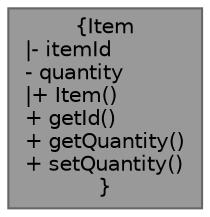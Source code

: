 digraph "Item"
{
 // INTERACTIVE_SVG=YES
 // LATEX_PDF_SIZE
  bgcolor="transparent";
  edge [fontname=Helvetica,fontsize=10,labelfontname=Helvetica,labelfontsize=10];
  node [fontname=Helvetica,fontsize=10,shape=box,height=0.2,width=0.4];
  Node1 [label="{Item\n|- itemId\l- quantity\l|+ Item()\l+ getId()\l+ getQuantity()\l+ setQuantity()\l}",height=0.2,width=0.4,color="gray40", fillcolor="grey60", style="filled", fontcolor="black",tooltip=" "];
}
